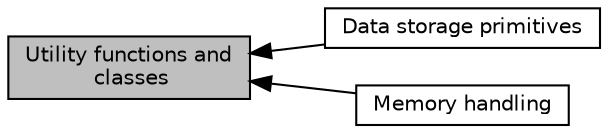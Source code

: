 digraph "Utility functions and classes"
{
  edge [fontname="Helvetica",fontsize="10",labelfontname="Helvetica",labelfontsize="10"];
  node [fontname="Helvetica",fontsize="10",shape=box];
  rankdir=LR;
  Node1 [label="Utility functions and\l classes",height=0.2,width=0.4,color="black", fillcolor="grey75", style="filled", fontcolor="black",tooltip="This module simply collects a number of functions and classes that provide general tools for tasks th..."];
  Node3 [label="Data storage primitives",height=0.2,width=0.4,color="black", fillcolor="white", style="filled",URL="$group__data.html",tooltip="Here are a few simple classes that help in storage and viewing data. For example, the Table templates..."];
  Node2 [label="Memory handling",height=0.2,width=0.4,color="black", fillcolor="white", style="filled",URL="$group__memory.html",tooltip="This group has some basic classes and namespaces for memory handling. The Subscriptor and SmartPointe..."];
  Node1->Node2 [shape=plaintext, dir="back", style="solid"];
  Node1->Node3 [shape=plaintext, dir="back", style="solid"];
}
